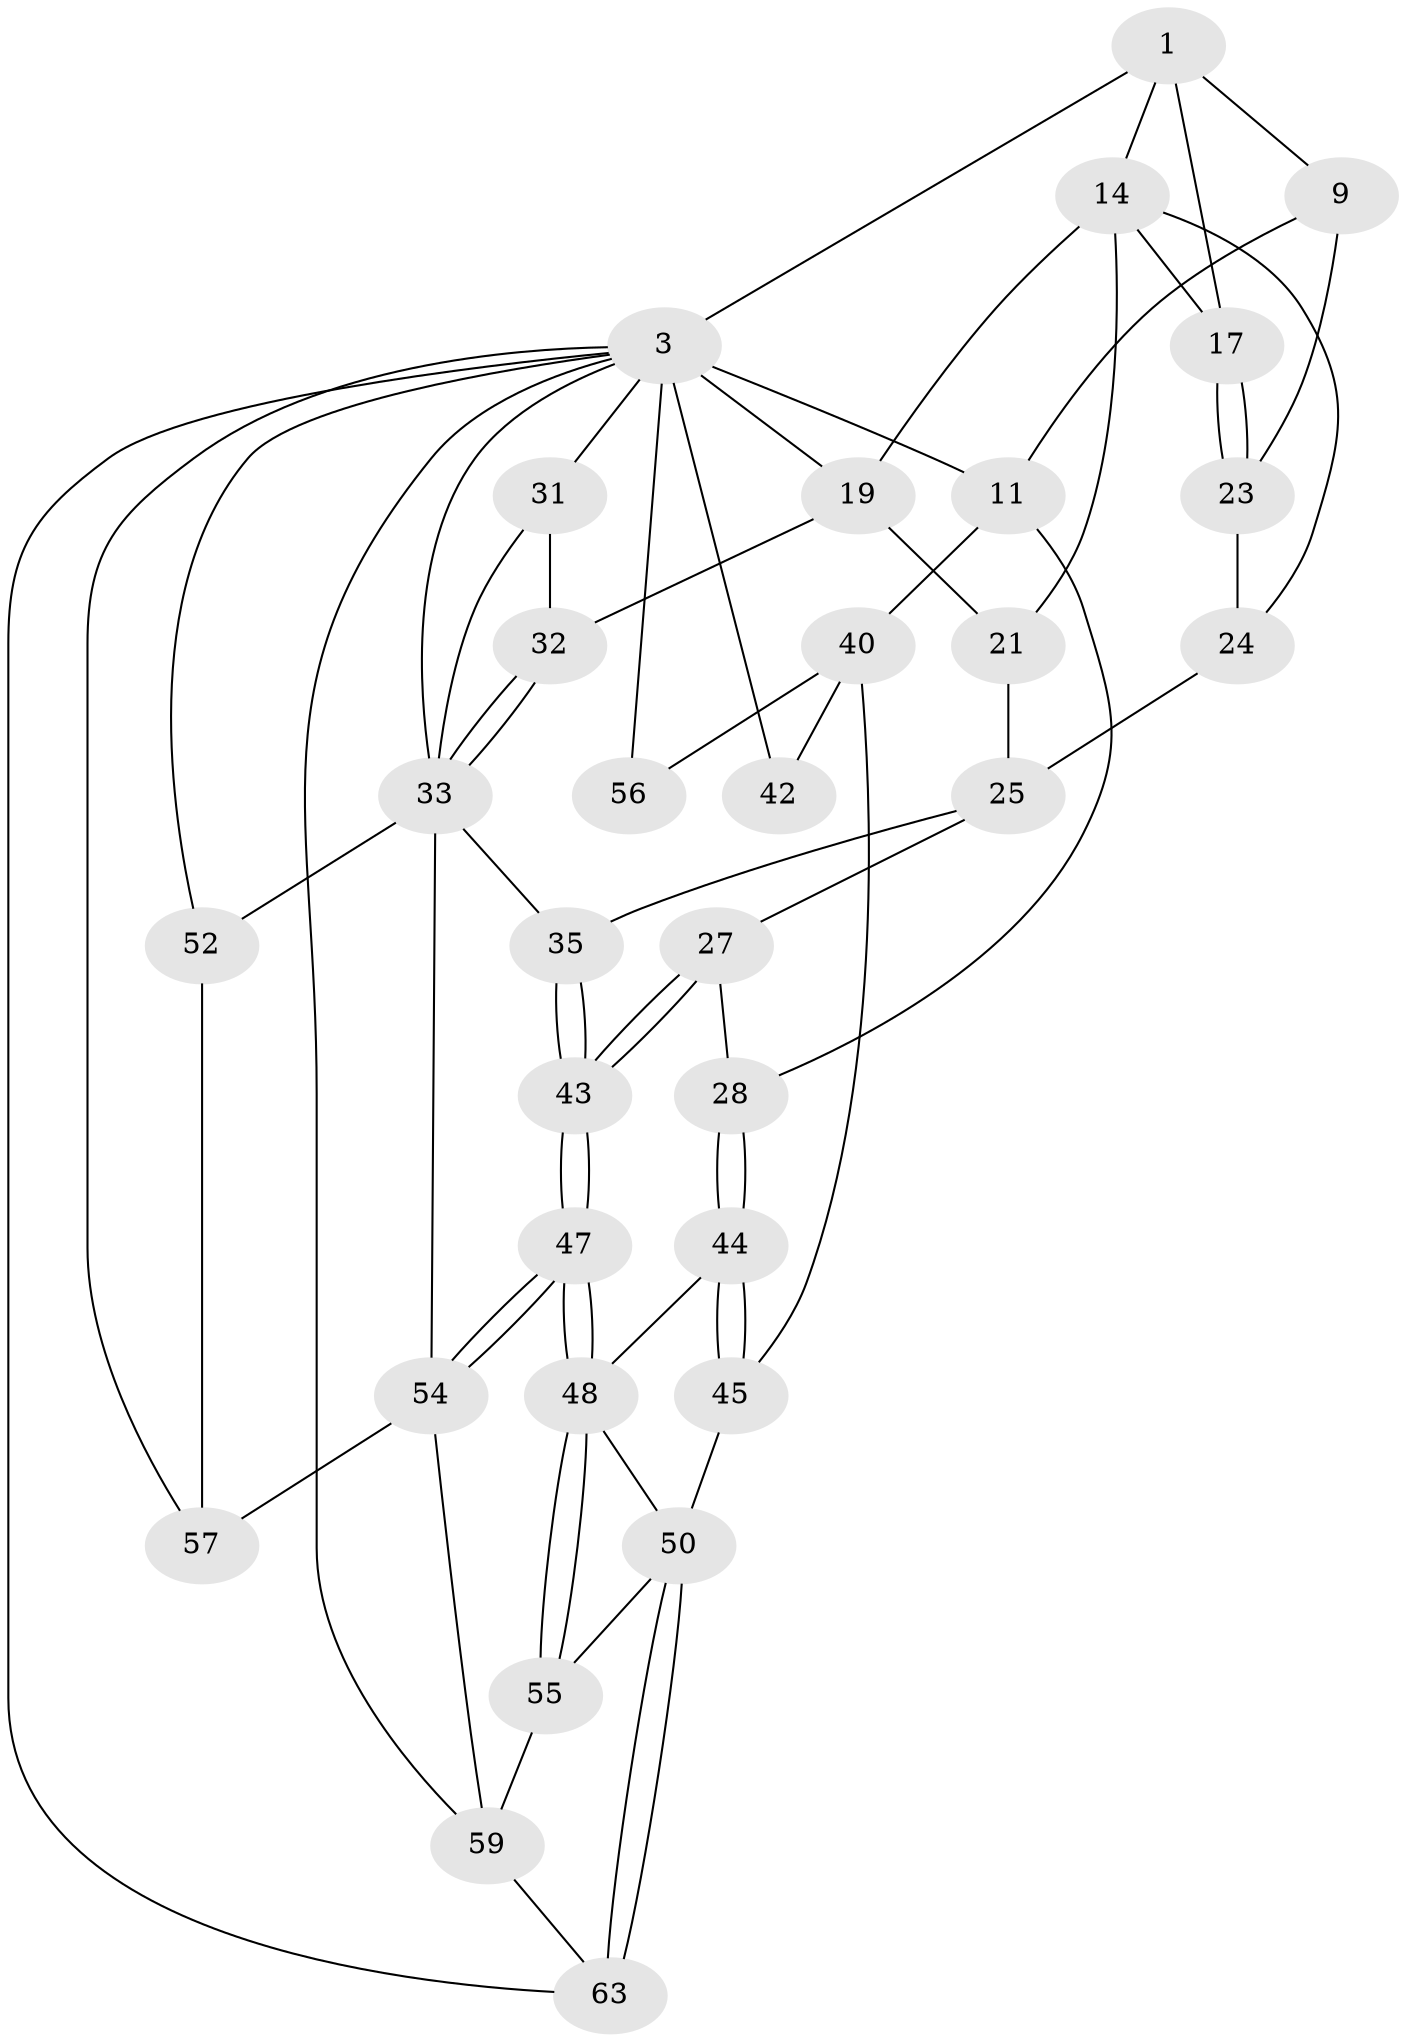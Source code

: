 // original degree distribution, {3: 0.03125, 4: 0.3125, 5: 0.375, 6: 0.28125}
// Generated by graph-tools (version 1.1) at 2025/27/03/15/25 16:27:59]
// undirected, 32 vertices, 69 edges
graph export_dot {
graph [start="1"]
  node [color=gray90,style=filled];
  1 [pos="+0.5353792641065219+0",super="+2+6"];
  3 [pos="+1+0",super="+18+37+4"];
  9 [pos="+0.18871708696087378+0.1949665170193832",super="+10"];
  11 [pos="+0.16218892056302803+0.28246677045561885",super="+12+29"];
  14 [pos="+0.6961492194216683+0.12017800604255127",super="+15"];
  17 [pos="+0.5593022633381298+0.11939798245671092"];
  19 [pos="+1+0.002363465003595198",super="+20"];
  21 [pos="+0.7882297516797597+0.28675892533142405",super="+22"];
  23 [pos="+0.24940709928211327+0.26618071100551305"];
  24 [pos="+0.3669018549923173+0.32667317194634926"];
  25 [pos="+0.6088237981959048+0.24871740397295503",super="+26+30"];
  27 [pos="+0.4732605954342839+0.5752362044965073"];
  28 [pos="+0.421617527924813+0.5912699048304793"];
  31 [pos="+1+0.3646554730066029"];
  32 [pos="+0.8606857168087396+0.32528468875722893"];
  33 [pos="+0.8818917513284071+0.6236503589304511",super="+34+39"];
  35 [pos="+0.6956720827727845+0.6706457418194599"];
  40 [pos="+0.12842134040414116+0.6939963501331101",super="+46+41"];
  42 [pos="+0+0.6770795089816448"];
  43 [pos="+0.6782205911391336+0.6806065989724646"];
  44 [pos="+0.4110454752022005+0.6324323673879978"];
  45 [pos="+0.23057261106447258+0.8690341069418714"];
  47 [pos="+0.6756209620711597+0.820483412288789"];
  48 [pos="+0.630475785320519+0.9544055110956162",super="+49"];
  50 [pos="+0.26055338765112473+0.8784314925400906",super="+51"];
  52 [pos="+1+0.8227492813154584"];
  54 [pos="+0.8824197657992575+0.8870934855243883",super="+58"];
  55 [pos="+0.5907739254642487+1"];
  56 [pos="+0.13053584830260914+0.9784418537823362"];
  57 [pos="+0.9523821718275833+0.970017584861925"];
  59 [pos="+0.7385906102193668+1",super="+60"];
  63 [pos="+0.4816797055099581+1"];
  1 -- 3 [weight=2];
  1 -- 14;
  1 -- 17;
  1 -- 9 [weight=2];
  3 -- 19;
  3 -- 31;
  3 -- 52;
  3 -- 57;
  3 -- 59;
  3 -- 33;
  3 -- 56;
  3 -- 42 [weight=2];
  3 -- 11;
  3 -- 63;
  9 -- 11;
  9 -- 23;
  11 -- 40;
  11 -- 28;
  14 -- 19;
  14 -- 24;
  14 -- 17;
  14 -- 21;
  17 -- 23;
  17 -- 23;
  19 -- 32;
  19 -- 21;
  21 -- 25 [weight=2];
  23 -- 24;
  24 -- 25;
  25 -- 27;
  25 -- 35;
  27 -- 28;
  27 -- 43;
  27 -- 43;
  28 -- 44;
  28 -- 44;
  31 -- 32;
  31 -- 33;
  32 -- 33;
  32 -- 33;
  33 -- 35;
  33 -- 52;
  33 -- 54;
  35 -- 43;
  35 -- 43;
  40 -- 56 [weight=2];
  40 -- 45;
  40 -- 42;
  43 -- 47;
  43 -- 47;
  44 -- 45;
  44 -- 45;
  44 -- 48;
  45 -- 50;
  47 -- 48;
  47 -- 48;
  47 -- 54;
  47 -- 54;
  48 -- 55;
  48 -- 55;
  48 -- 50;
  50 -- 63;
  50 -- 63;
  50 -- 55;
  52 -- 57;
  54 -- 57;
  54 -- 59;
  55 -- 59;
  59 -- 63;
}

